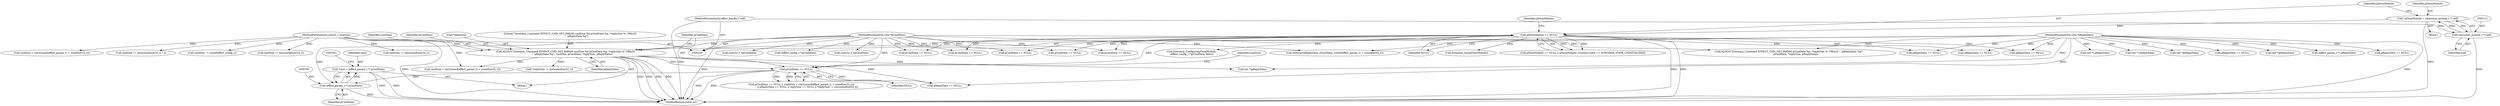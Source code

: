 digraph "0_Android_aeea52da00d210587fb3ed895de3d5f2e0264c88_0@pointer" {
"1000353" [label="(Call,*cmd = (effect_param_t *) pCmdData)"];
"1000355" [label="(Call,(effect_param_t *) pCmdData)"];
"1000320" [label="(Call,pCmdData == NULL)"];
"1000311" [label="(Call,ALOGV(\"Downmix_Command EFFECT_CMD_SET_PARAM cmdSize %d pCmdData %p, *replySize %\" PRIu32\n                 \", pReplyData %p\", cmdSize, pCmdData, *replySize, pReplyData))"];
"1000103" [label="(MethodParameterIn,uint32_t cmdSize)"];
"1000104" [label="(MethodParameterIn,void *pCmdData)"];
"1000106" [label="(MethodParameterIn,void *pReplyData)"];
"1000118" [label="(Call,pDwmModule == NULL)"];
"1000109" [label="(Call,*pDwmModule = (downmix_module_t *) self)"];
"1000111" [label="(Call,(downmix_module_t *) self)"];
"1000101" [label="(MethodParameterIn,effect_handle_t self)"];
"1000334" [label="(Call,pReplyData == NULL)"];
"1000354" [label="(Identifier,cmd)"];
"1000320" [label="(Call,pCmdData == NULL)"];
"1000321" [label="(Identifier,pCmdData)"];
"1000228" [label="(Call,cmdSize < (int)(sizeof(effect_param_t) + sizeof(int32_t)))"];
"1000101" [label="(MethodParameterIn,effect_handle_t self)"];
"1000534" [label="(Call,(uint32_t *)pCmdData)"];
"1000142" [label="(Block,)"];
"1000205" [label="(Call,(effect_config_t *)pCmdData)"];
"1000117" [label="(Call,pDwmModule == NULL || pDwmModule->context.state == DOWNMIX_STATE_UNINITIALIZED)"];
"1000119" [label="(Identifier,pDwmModule)"];
"1000200" [label="(Call,(int *) pReplyData)"];
"1000314" [label="(Identifier,pCmdData)"];
"1000353" [label="(Call,*cmd = (effect_param_t *) pCmdData)"];
"1000315" [label="(Call,*replySize)"];
"1000103" [label="(MethodParameterIn,uint32_t cmdSize)"];
"1000110" [label="(Identifier,pDwmModule)"];
"1000549" [label="(Call,pCmdData == NULL)"];
"1000118" [label="(Call,pDwmModule == NULL)"];
"1000173" [label="(Call,pCmdData == NULL)"];
"1000319" [label="(Call,pCmdData == NULL || (cmdSize < (int)(sizeof(effect_param_t) + sizeof(int32_t)))\n                || pReplyData == NULL || replySize == NULL || *replySize != (int)sizeof(int32_t))"];
"1000325" [label="(Identifier,cmdSize)"];
"1000312" [label="(Literal,\"Downmix_Command EFFECT_CMD_SET_PARAM cmdSize %d pCmdData %p, *replySize %\" PRIu32\n                 \", pReplyData %p\")"];
"1000267" [label="(Call,memcpy(pReplyData, pCmdData, sizeof(effect_param_t) + sizeof(int32_t)))"];
"1000203" [label="(Call,Downmix_Configure(pDwmModule,\n (effect_config_t *)pCmdData, false))"];
"1000572" [label="(MethodReturn,static int)"];
"1000177" [label="(Call,cmdSize != sizeof(effect_config_t))"];
"1000552" [label="(Call,cmdSize != (int)sizeof(uint32_t))"];
"1000520" [label="(Call,(uint32_t *)pCmdData)"];
"1000478" [label="(Call,pCmdData == NULL)"];
"1000113" [label="(Identifier,self)"];
"1000317" [label="(Identifier,pReplyData)"];
"1000216" [label="(Call,ALOGV(\"Downmix_Command EFFECT_CMD_GET_PARAM pCmdData %p, *replySize %\" PRIu32 \", pReplyData: %p\",\n                 pCmdData, *replySize, pReplyData))"];
"1000164" [label="(Call,(int *) pReplyData)"];
"1000311" [label="(Call,ALOGV(\"Downmix_Command EFFECT_CMD_SET_PARAM cmdSize %d pCmdData %p, *replySize %\" PRIu32\n                 \", pReplyData %p\", cmdSize, pCmdData, *replySize, pReplyData))"];
"1000111" [label="(Call,(downmix_module_t *) self)"];
"1000355" [label="(Call,(effect_param_t *) pCmdData)"];
"1000357" [label="(Identifier,pCmdData)"];
"1000106" [label="(MethodParameterIn,void *pReplyData)"];
"1000496" [label="(Call,pCmdData == NULL)"];
"1000107" [label="(Block,)"];
"1000313" [label="(Identifier,cmdSize)"];
"1000104" [label="(MethodParameterIn,void *pCmdData)"];
"1000470" [label="(Call,(int *)pReplyData)"];
"1000324" [label="(Call,cmdSize < (int)(sizeof(effect_param_t) + sizeof(int32_t)))"];
"1000238" [label="(Call,pReplyData == NULL)"];
"1000427" [label="(Call,(int *)pReplyData)"];
"1000341" [label="(Call,*replySize != (int)sizeof(int32_t))"];
"1000120" [label="(Identifier,NULL)"];
"1000167" [label="(Call,Downmix_Init(pDwmModule))"];
"1000360" [label="(Call,(int *)pReplyData)"];
"1000392" [label="(Call,pReplyData == NULL)"];
"1000224" [label="(Call,pCmdData == NULL)"];
"1000322" [label="(Identifier,NULL)"];
"1000146" [label="(Call,pReplyData == NULL)"];
"1000264" [label="(Call,(effect_param_t *) pReplyData)"];
"1000499" [label="(Call,cmdSize != (int)sizeof(uint32_t) * 2)"];
"1000435" [label="(Call,pReplyData == NULL)"];
"1000182" [label="(Call,pReplyData == NULL)"];
"1000109" [label="(Call,*pDwmModule = (downmix_module_t *) self)"];
"1000481" [label="(Call,cmdSize != (int)sizeof(uint32_t))"];
"1000124" [label="(Identifier,pDwmModule)"];
"1000353" -> "1000142"  [label="AST: "];
"1000353" -> "1000355"  [label="CFG: "];
"1000354" -> "1000353"  [label="AST: "];
"1000355" -> "1000353"  [label="AST: "];
"1000361" -> "1000353"  [label="CFG: "];
"1000353" -> "1000572"  [label="DDG: "];
"1000353" -> "1000572"  [label="DDG: "];
"1000355" -> "1000353"  [label="DDG: "];
"1000355" -> "1000357"  [label="CFG: "];
"1000356" -> "1000355"  [label="AST: "];
"1000357" -> "1000355"  [label="AST: "];
"1000355" -> "1000572"  [label="DDG: "];
"1000320" -> "1000355"  [label="DDG: "];
"1000104" -> "1000355"  [label="DDG: "];
"1000320" -> "1000319"  [label="AST: "];
"1000320" -> "1000322"  [label="CFG: "];
"1000321" -> "1000320"  [label="AST: "];
"1000322" -> "1000320"  [label="AST: "];
"1000325" -> "1000320"  [label="CFG: "];
"1000319" -> "1000320"  [label="CFG: "];
"1000320" -> "1000572"  [label="DDG: "];
"1000320" -> "1000572"  [label="DDG: "];
"1000320" -> "1000319"  [label="DDG: "];
"1000320" -> "1000319"  [label="DDG: "];
"1000311" -> "1000320"  [label="DDG: "];
"1000104" -> "1000320"  [label="DDG: "];
"1000118" -> "1000320"  [label="DDG: "];
"1000320" -> "1000334"  [label="DDG: "];
"1000311" -> "1000142"  [label="AST: "];
"1000311" -> "1000317"  [label="CFG: "];
"1000312" -> "1000311"  [label="AST: "];
"1000313" -> "1000311"  [label="AST: "];
"1000314" -> "1000311"  [label="AST: "];
"1000315" -> "1000311"  [label="AST: "];
"1000317" -> "1000311"  [label="AST: "];
"1000321" -> "1000311"  [label="CFG: "];
"1000311" -> "1000572"  [label="DDG: "];
"1000311" -> "1000572"  [label="DDG: "];
"1000311" -> "1000572"  [label="DDG: "];
"1000311" -> "1000572"  [label="DDG: "];
"1000103" -> "1000311"  [label="DDG: "];
"1000104" -> "1000311"  [label="DDG: "];
"1000106" -> "1000311"  [label="DDG: "];
"1000311" -> "1000324"  [label="DDG: "];
"1000311" -> "1000334"  [label="DDG: "];
"1000311" -> "1000341"  [label="DDG: "];
"1000311" -> "1000360"  [label="DDG: "];
"1000103" -> "1000100"  [label="AST: "];
"1000103" -> "1000572"  [label="DDG: "];
"1000103" -> "1000177"  [label="DDG: "];
"1000103" -> "1000228"  [label="DDG: "];
"1000103" -> "1000324"  [label="DDG: "];
"1000103" -> "1000481"  [label="DDG: "];
"1000103" -> "1000499"  [label="DDG: "];
"1000103" -> "1000552"  [label="DDG: "];
"1000104" -> "1000100"  [label="AST: "];
"1000104" -> "1000572"  [label="DDG: "];
"1000104" -> "1000173"  [label="DDG: "];
"1000104" -> "1000205"  [label="DDG: "];
"1000104" -> "1000216"  [label="DDG: "];
"1000104" -> "1000224"  [label="DDG: "];
"1000104" -> "1000267"  [label="DDG: "];
"1000104" -> "1000478"  [label="DDG: "];
"1000104" -> "1000496"  [label="DDG: "];
"1000104" -> "1000520"  [label="DDG: "];
"1000104" -> "1000534"  [label="DDG: "];
"1000104" -> "1000549"  [label="DDG: "];
"1000106" -> "1000100"  [label="AST: "];
"1000106" -> "1000572"  [label="DDG: "];
"1000106" -> "1000146"  [label="DDG: "];
"1000106" -> "1000164"  [label="DDG: "];
"1000106" -> "1000182"  [label="DDG: "];
"1000106" -> "1000200"  [label="DDG: "];
"1000106" -> "1000216"  [label="DDG: "];
"1000106" -> "1000238"  [label="DDG: "];
"1000106" -> "1000264"  [label="DDG: "];
"1000106" -> "1000267"  [label="DDG: "];
"1000106" -> "1000334"  [label="DDG: "];
"1000106" -> "1000360"  [label="DDG: "];
"1000106" -> "1000392"  [label="DDG: "];
"1000106" -> "1000427"  [label="DDG: "];
"1000106" -> "1000435"  [label="DDG: "];
"1000106" -> "1000470"  [label="DDG: "];
"1000118" -> "1000117"  [label="AST: "];
"1000118" -> "1000120"  [label="CFG: "];
"1000119" -> "1000118"  [label="AST: "];
"1000120" -> "1000118"  [label="AST: "];
"1000124" -> "1000118"  [label="CFG: "];
"1000117" -> "1000118"  [label="CFG: "];
"1000118" -> "1000572"  [label="DDG: "];
"1000118" -> "1000572"  [label="DDG: "];
"1000118" -> "1000117"  [label="DDG: "];
"1000118" -> "1000117"  [label="DDG: "];
"1000109" -> "1000118"  [label="DDG: "];
"1000118" -> "1000146"  [label="DDG: "];
"1000118" -> "1000167"  [label="DDG: "];
"1000118" -> "1000173"  [label="DDG: "];
"1000118" -> "1000203"  [label="DDG: "];
"1000118" -> "1000224"  [label="DDG: "];
"1000118" -> "1000392"  [label="DDG: "];
"1000118" -> "1000435"  [label="DDG: "];
"1000118" -> "1000478"  [label="DDG: "];
"1000118" -> "1000496"  [label="DDG: "];
"1000118" -> "1000549"  [label="DDG: "];
"1000109" -> "1000107"  [label="AST: "];
"1000109" -> "1000111"  [label="CFG: "];
"1000110" -> "1000109"  [label="AST: "];
"1000111" -> "1000109"  [label="AST: "];
"1000119" -> "1000109"  [label="CFG: "];
"1000109" -> "1000572"  [label="DDG: "];
"1000111" -> "1000109"  [label="DDG: "];
"1000111" -> "1000113"  [label="CFG: "];
"1000112" -> "1000111"  [label="AST: "];
"1000113" -> "1000111"  [label="AST: "];
"1000111" -> "1000572"  [label="DDG: "];
"1000101" -> "1000111"  [label="DDG: "];
"1000101" -> "1000100"  [label="AST: "];
"1000101" -> "1000572"  [label="DDG: "];
}
